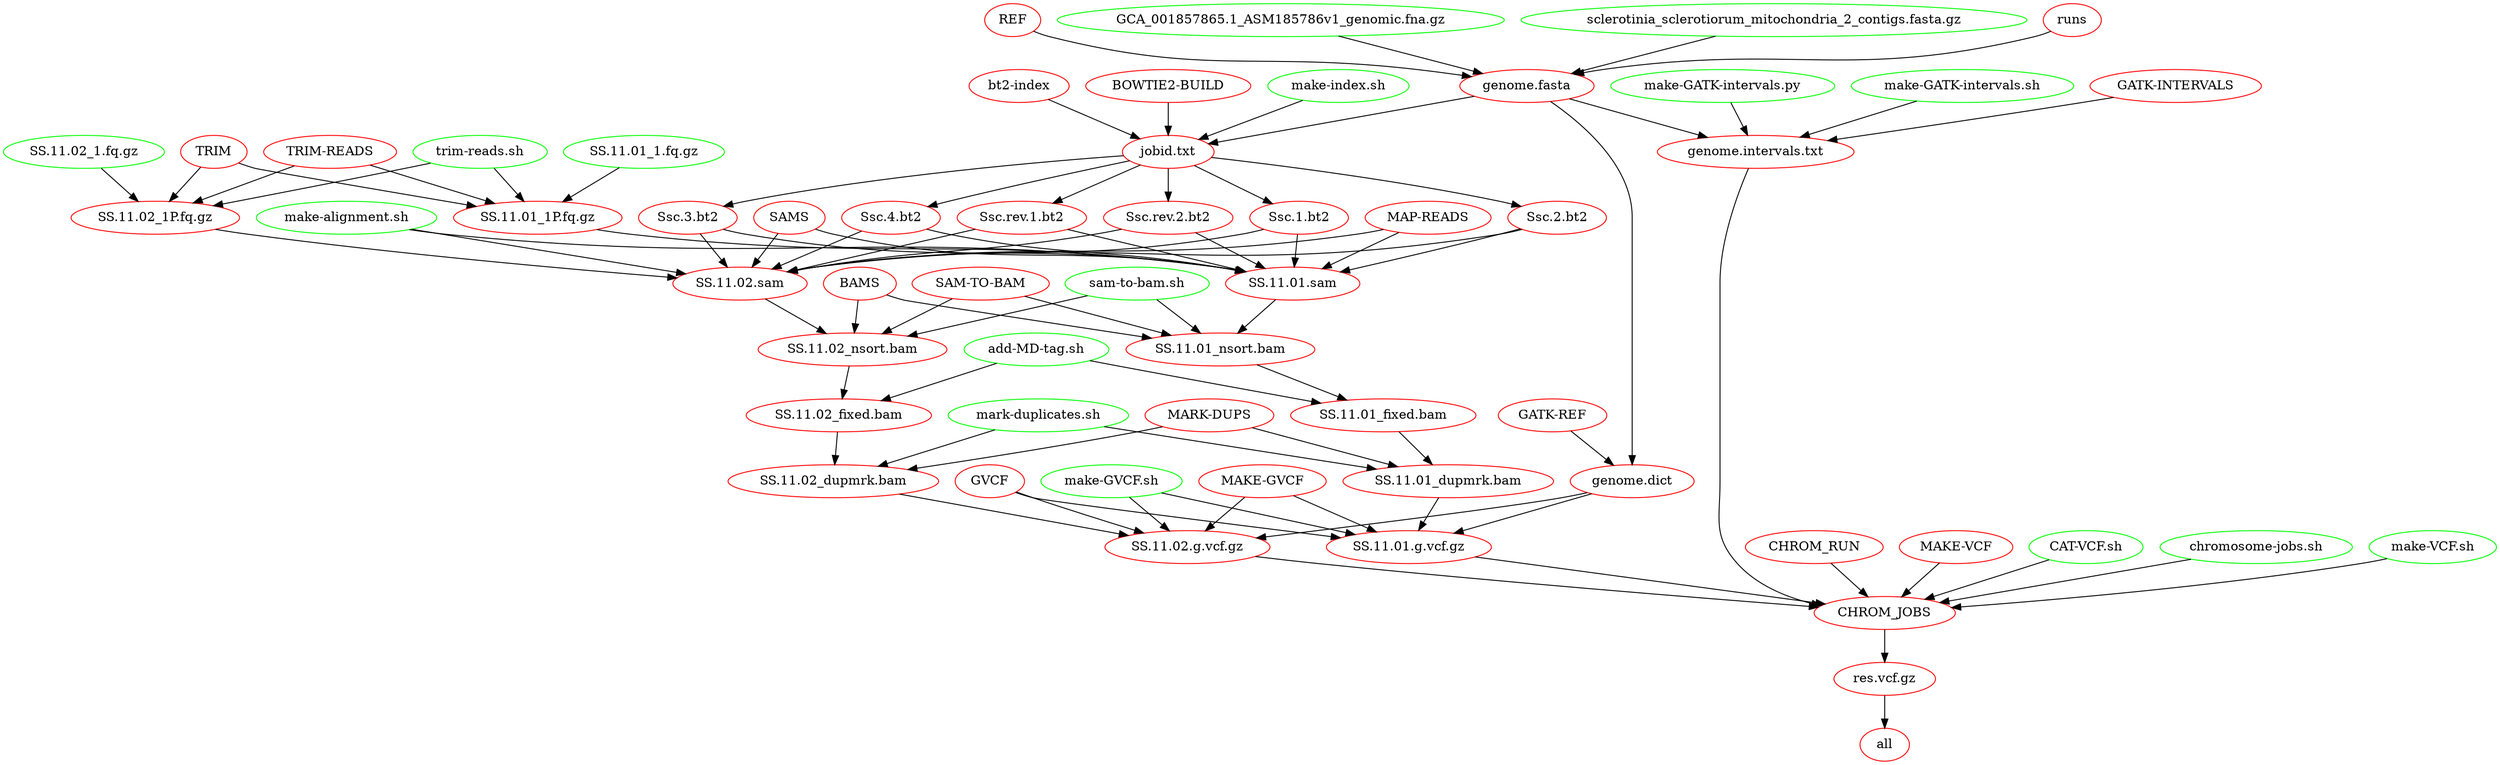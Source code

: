 digraph G {
n34[label="BAMS", color="red"];
n6[label="SS.11.01_dupmrk.bam", color="red"];
n7[label="SS.11.01_fixed.bam", color="red"];
n8[label="SS.11.01_nsort.bam", color="red"];
n45[label="SS.11.02_dupmrk.bam", color="red"];
n46[label="SS.11.02_fixed.bam", color="red"];
n47[label="SS.11.02_nsort.bam", color="red"];
n42[label="GVCF", color="red"];
n4[label="CHROM_JOBS", color="red"];
n5[label="SS.11.01.g.vcf.gz", color="red"];
n44[label="SS.11.02.g.vcf.gz", color="red"];
n3[label="res.vcf.gz", color="red"];
n21[label="REF", color="red"];
n40[label="genome.dict", color="red"];
n18[label="genome.fasta", color="red"];
n51[label="genome.intervals.txt", color="red"];
n31[label="SAMS", color="red"];
n9[label="SS.11.01.sam", color="red"];
n48[label="SS.11.02.sam", color="red"];
n13[label="TRIM", color="red"];
n10[label="SS.11.01_1P.fq.gz", color="red"];
n49[label="SS.11.02_1P.fq.gz", color="red"];
n2[label="all", color="red"];
n24[label="bt2-index", color="red"];
n16[label="Ssc.1.bt2", color="red"];
n26[label="Ssc.2.bt2", color="red"];
n27[label="Ssc.3.bt2", color="red"];
n28[label="Ssc.4.bt2", color="red"];
n29[label="Ssc.rev.1.bt2", color="red"];
n30[label="Ssc.rev.2.bt2", color="red"];
n19[label="GCA_001857865.1_ASM185786v1_genomic.fna.gz", color="green"];
n20[label="sclerotinia_sclerotiorum_mitochondria_2_contigs.fasta.gz", color="green"];
n11[label="SS.11.01_1.fq.gz", color="green"];
n50[label="SS.11.02_1.fq.gz", color="green"];
n22[label="runs", color="red"];
n25[label="BOWTIE2-BUILD", color="red"];
n17[label="jobid.txt", color="red"];
n59[label="CHROM_RUN", color="red"];
n54[label="GATK-INTERVALS", color="red"];
n41[label="GATK-REF", color="red"];
n43[label="MAKE-GVCF", color="red"];
n58[label="MAKE-VCF", color="red"];
n32[label="MAP-READS", color="red"];
n38[label="MARK-DUPS", color="red"];
n35[label="SAM-TO-BAM", color="red"];
n14[label="TRIM-READS", color="red"];
n56[label="CAT-VCF.sh", color="green"];
n36[label="add-MD-tag.sh", color="green"];
n57[label="chromosome-jobs.sh", color="green"];
n52[label="make-GATK-intervals.py", color="green"];
n53[label="make-GATK-intervals.sh", color="green"];
n39[label="make-GVCF.sh", color="green"];
n55[label="make-VCF.sh", color="green"];
n15[label="make-alignment.sh", color="green"];
n23[label="make-index.sh", color="green"];
n37[label="mark-duplicates.sh", color="green"];
n33[label="sam-to-bam.sh", color="green"];
n12[label="trim-reads.sh", color="green"];
n7 -> n6 ; 
n38 -> n6 ; 
n37 -> n6 ; 
n8 -> n7 ; 
n36 -> n7 ; 
n34 -> n8 ; 
n9 -> n8 ; 
n35 -> n8 ; 
n33 -> n8 ; 
n46 -> n45 ; 
n38 -> n45 ; 
n37 -> n45 ; 
n47 -> n46 ; 
n36 -> n46 ; 
n34 -> n47 ; 
n48 -> n47 ; 
n35 -> n47 ; 
n33 -> n47 ; 
n5 -> n4 ; 
n44 -> n4 ; 
n51 -> n4 ; 
n59 -> n4 ; 
n58 -> n4 ; 
n56 -> n4 ; 
n57 -> n4 ; 
n55 -> n4 ; 
n6 -> n5 ; 
n42 -> n5 ; 
n40 -> n5 ; 
n43 -> n5 ; 
n39 -> n5 ; 
n45 -> n44 ; 
n42 -> n44 ; 
n40 -> n44 ; 
n43 -> n44 ; 
n39 -> n44 ; 
n4 -> n3 ; 
n18 -> n40 ; 
n41 -> n40 ; 
n21 -> n18 ; 
n19 -> n18 ; 
n20 -> n18 ; 
n22 -> n18 ; 
n18 -> n51 ; 
n54 -> n51 ; 
n52 -> n51 ; 
n53 -> n51 ; 
n31 -> n9 ; 
n10 -> n9 ; 
n16 -> n9 ; 
n26 -> n9 ; 
n27 -> n9 ; 
n28 -> n9 ; 
n29 -> n9 ; 
n30 -> n9 ; 
n32 -> n9 ; 
n15 -> n9 ; 
n31 -> n48 ; 
n49 -> n48 ; 
n16 -> n48 ; 
n26 -> n48 ; 
n27 -> n48 ; 
n28 -> n48 ; 
n29 -> n48 ; 
n30 -> n48 ; 
n32 -> n48 ; 
n15 -> n48 ; 
n13 -> n10 ; 
n11 -> n10 ; 
n14 -> n10 ; 
n12 -> n10 ; 
n13 -> n49 ; 
n50 -> n49 ; 
n14 -> n49 ; 
n12 -> n49 ; 
n3 -> n2 ; 
n17 -> n16 ; 
n17 -> n26 ; 
n17 -> n27 ; 
n17 -> n28 ; 
n17 -> n29 ; 
n17 -> n30 ; 
n18 -> n17 ; 
n24 -> n17 ; 
n25 -> n17 ; 
n23 -> n17 ; 
}
